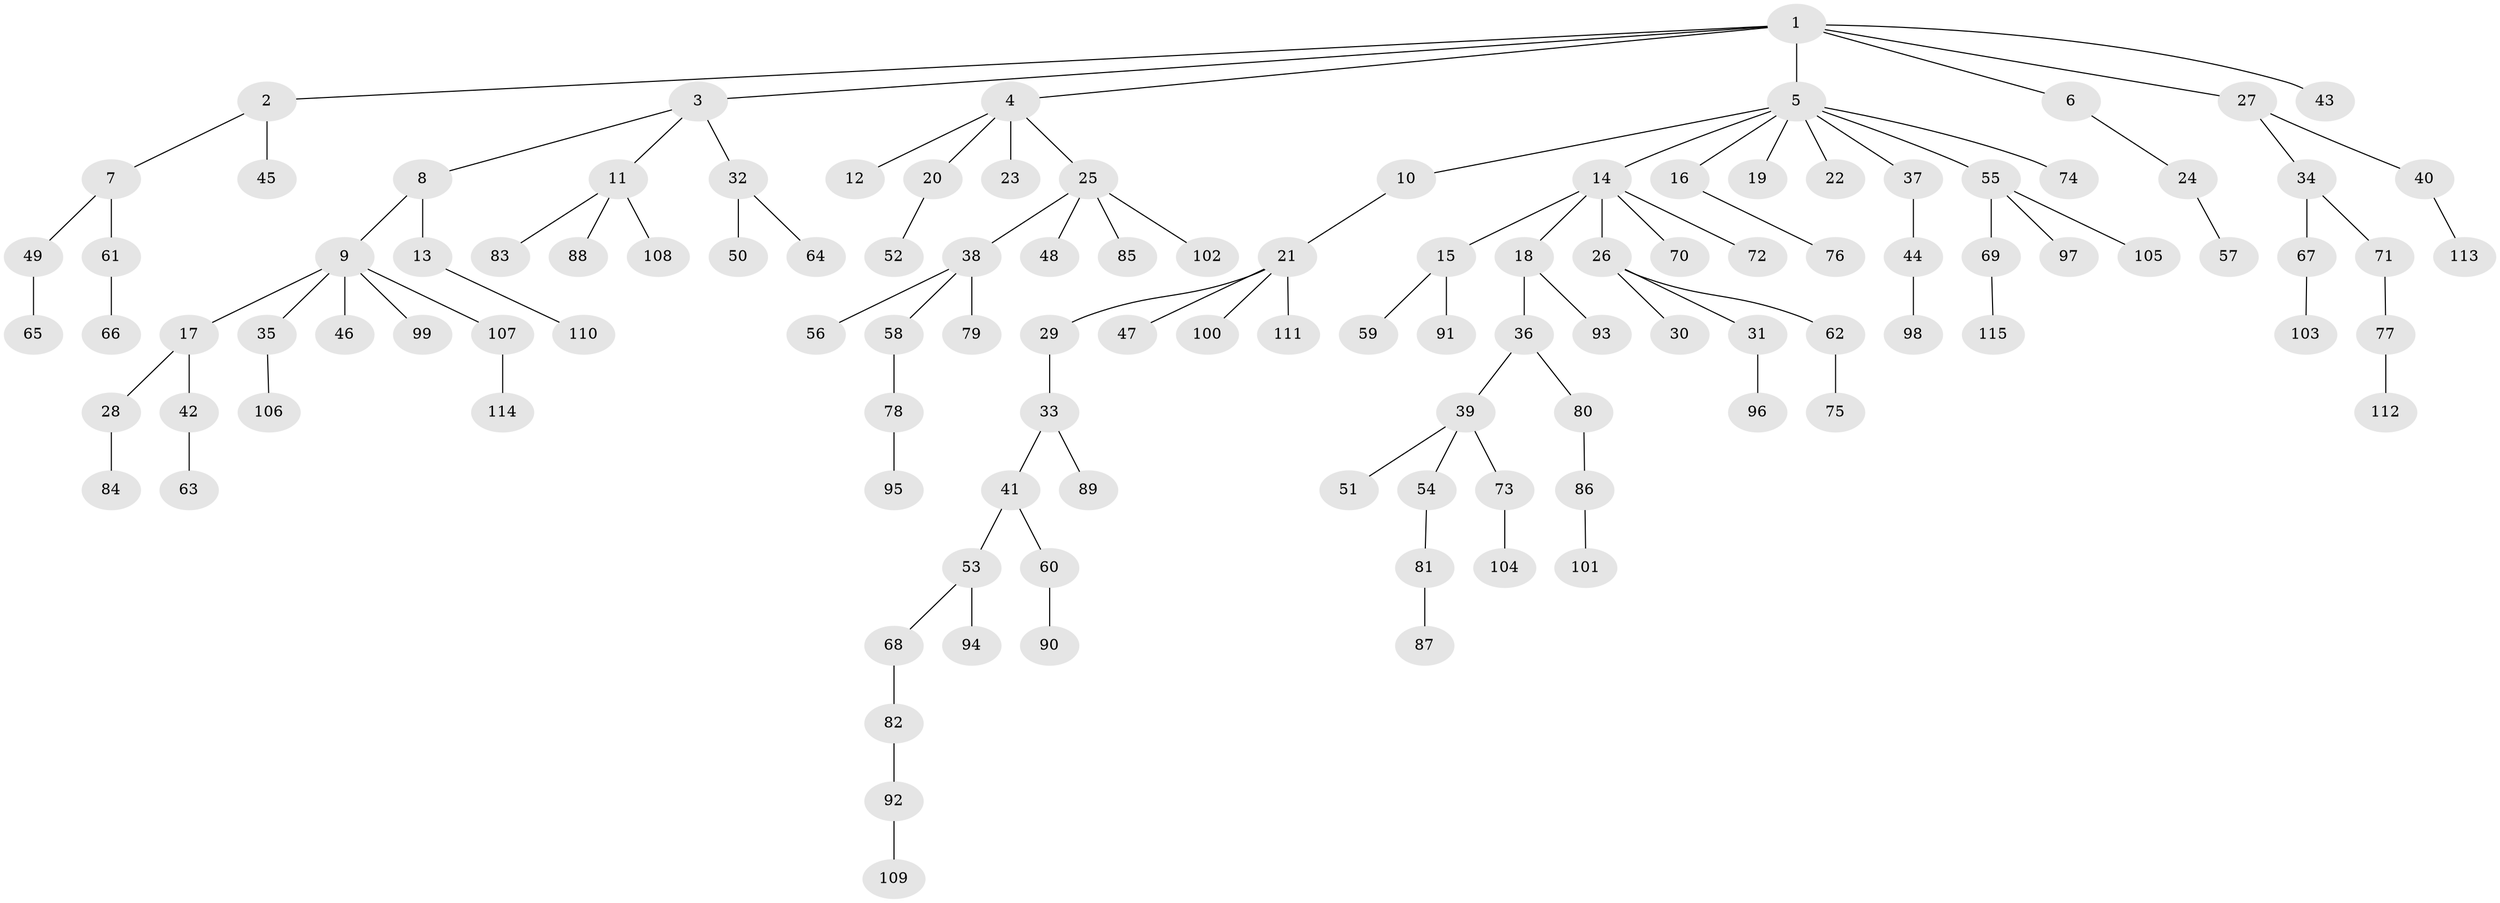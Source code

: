// Generated by graph-tools (version 1.1) at 2025/50/03/09/25 03:50:21]
// undirected, 115 vertices, 114 edges
graph export_dot {
graph [start="1"]
  node [color=gray90,style=filled];
  1;
  2;
  3;
  4;
  5;
  6;
  7;
  8;
  9;
  10;
  11;
  12;
  13;
  14;
  15;
  16;
  17;
  18;
  19;
  20;
  21;
  22;
  23;
  24;
  25;
  26;
  27;
  28;
  29;
  30;
  31;
  32;
  33;
  34;
  35;
  36;
  37;
  38;
  39;
  40;
  41;
  42;
  43;
  44;
  45;
  46;
  47;
  48;
  49;
  50;
  51;
  52;
  53;
  54;
  55;
  56;
  57;
  58;
  59;
  60;
  61;
  62;
  63;
  64;
  65;
  66;
  67;
  68;
  69;
  70;
  71;
  72;
  73;
  74;
  75;
  76;
  77;
  78;
  79;
  80;
  81;
  82;
  83;
  84;
  85;
  86;
  87;
  88;
  89;
  90;
  91;
  92;
  93;
  94;
  95;
  96;
  97;
  98;
  99;
  100;
  101;
  102;
  103;
  104;
  105;
  106;
  107;
  108;
  109;
  110;
  111;
  112;
  113;
  114;
  115;
  1 -- 2;
  1 -- 3;
  1 -- 4;
  1 -- 5;
  1 -- 6;
  1 -- 27;
  1 -- 43;
  2 -- 7;
  2 -- 45;
  3 -- 8;
  3 -- 11;
  3 -- 32;
  4 -- 12;
  4 -- 20;
  4 -- 23;
  4 -- 25;
  5 -- 10;
  5 -- 14;
  5 -- 16;
  5 -- 19;
  5 -- 22;
  5 -- 37;
  5 -- 55;
  5 -- 74;
  6 -- 24;
  7 -- 49;
  7 -- 61;
  8 -- 9;
  8 -- 13;
  9 -- 17;
  9 -- 35;
  9 -- 46;
  9 -- 99;
  9 -- 107;
  10 -- 21;
  11 -- 83;
  11 -- 88;
  11 -- 108;
  13 -- 110;
  14 -- 15;
  14 -- 18;
  14 -- 26;
  14 -- 70;
  14 -- 72;
  15 -- 59;
  15 -- 91;
  16 -- 76;
  17 -- 28;
  17 -- 42;
  18 -- 36;
  18 -- 93;
  20 -- 52;
  21 -- 29;
  21 -- 47;
  21 -- 100;
  21 -- 111;
  24 -- 57;
  25 -- 38;
  25 -- 48;
  25 -- 85;
  25 -- 102;
  26 -- 30;
  26 -- 31;
  26 -- 62;
  27 -- 34;
  27 -- 40;
  28 -- 84;
  29 -- 33;
  31 -- 96;
  32 -- 50;
  32 -- 64;
  33 -- 41;
  33 -- 89;
  34 -- 67;
  34 -- 71;
  35 -- 106;
  36 -- 39;
  36 -- 80;
  37 -- 44;
  38 -- 56;
  38 -- 58;
  38 -- 79;
  39 -- 51;
  39 -- 54;
  39 -- 73;
  40 -- 113;
  41 -- 53;
  41 -- 60;
  42 -- 63;
  44 -- 98;
  49 -- 65;
  53 -- 68;
  53 -- 94;
  54 -- 81;
  55 -- 69;
  55 -- 97;
  55 -- 105;
  58 -- 78;
  60 -- 90;
  61 -- 66;
  62 -- 75;
  67 -- 103;
  68 -- 82;
  69 -- 115;
  71 -- 77;
  73 -- 104;
  77 -- 112;
  78 -- 95;
  80 -- 86;
  81 -- 87;
  82 -- 92;
  86 -- 101;
  92 -- 109;
  107 -- 114;
}
